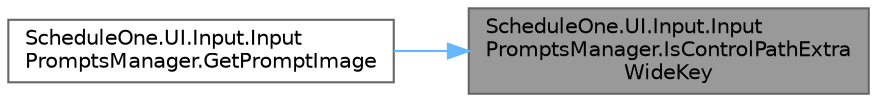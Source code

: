 digraph "ScheduleOne.UI.Input.InputPromptsManager.IsControlPathExtraWideKey"
{
 // LATEX_PDF_SIZE
  bgcolor="transparent";
  edge [fontname=Helvetica,fontsize=10,labelfontname=Helvetica,labelfontsize=10];
  node [fontname=Helvetica,fontsize=10,shape=box,height=0.2,width=0.4];
  rankdir="RL";
  Node1 [id="Node000001",label="ScheduleOne.UI.Input.Input\lPromptsManager.IsControlPathExtra\lWideKey",height=0.2,width=0.4,color="gray40", fillcolor="grey60", style="filled", fontcolor="black",tooltip=" "];
  Node1 -> Node2 [id="edge1_Node000001_Node000002",dir="back",color="steelblue1",style="solid",tooltip=" "];
  Node2 [id="Node000002",label="ScheduleOne.UI.Input.Input\lPromptsManager.GetPromptImage",height=0.2,width=0.4,color="grey40", fillcolor="white", style="filled",URL="$class_schedule_one_1_1_u_i_1_1_input_1_1_input_prompts_manager.html#a2dfdaca81b510b465bfabba8fc86537d",tooltip=" "];
}
